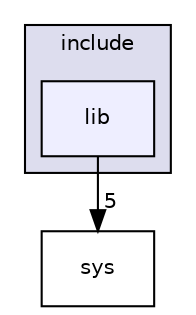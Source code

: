 digraph "C:/Dev/git/UbixOS/sys/include/lib" {
  compound=true
  node [ fontsize="10", fontname="Helvetica"];
  edge [ labelfontsize="10", labelfontname="Helvetica"];
  subgraph clusterdir_d1be8160e739b6eed1f7843efdbae1b3 {
    graph [ bgcolor="#ddddee", pencolor="black", label="include" fontname="Helvetica", fontsize="10", URL="dir_d1be8160e739b6eed1f7843efdbae1b3.html"]
  dir_afcf3461ab02e1bc9b71d2f3c9f1f65d [shape=box, label="lib", style="filled", fillcolor="#eeeeff", pencolor="black", URL="dir_afcf3461ab02e1bc9b71d2f3c9f1f65d.html"];
  }
  dir_214f84c2c73d0f2f98eaa46a63e7b8c6 [shape=box label="sys" URL="dir_214f84c2c73d0f2f98eaa46a63e7b8c6.html"];
  dir_afcf3461ab02e1bc9b71d2f3c9f1f65d->dir_214f84c2c73d0f2f98eaa46a63e7b8c6 [headlabel="5", labeldistance=1.5 headhref="dir_000033_000020.html"];
}
